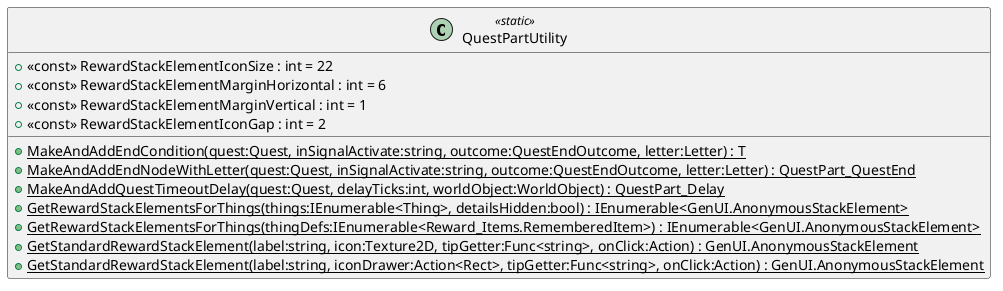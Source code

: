 @startuml
class QuestPartUtility <<static>> {
    + <<const>> RewardStackElementIconSize : int = 22
    + <<const>> RewardStackElementMarginHorizontal : int = 6
    + <<const>> RewardStackElementMarginVertical : int = 1
    + <<const>> RewardStackElementIconGap : int = 2
    + {static} MakeAndAddEndCondition(quest:Quest, inSignalActivate:string, outcome:QuestEndOutcome, letter:Letter) : T
    + {static} MakeAndAddEndNodeWithLetter(quest:Quest, inSignalActivate:string, outcome:QuestEndOutcome, letter:Letter) : QuestPart_QuestEnd
    + {static} MakeAndAddQuestTimeoutDelay(quest:Quest, delayTicks:int, worldObject:WorldObject) : QuestPart_Delay
    + {static} GetRewardStackElementsForThings(things:IEnumerable<Thing>, detailsHidden:bool) : IEnumerable<GenUI.AnonymousStackElement>
    + {static} GetRewardStackElementsForThings(thingDefs:IEnumerable<Reward_Items.RememberedItem>) : IEnumerable<GenUI.AnonymousStackElement>
    + {static} GetStandardRewardStackElement(label:string, icon:Texture2D, tipGetter:Func<string>, onClick:Action) : GenUI.AnonymousStackElement
    + {static} GetStandardRewardStackElement(label:string, iconDrawer:Action<Rect>, tipGetter:Func<string>, onClick:Action) : GenUI.AnonymousStackElement
}
@enduml
